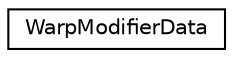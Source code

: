 digraph G
{
  edge [fontname="Helvetica",fontsize="10",labelfontname="Helvetica",labelfontsize="10"];
  node [fontname="Helvetica",fontsize="10",shape=record];
  rankdir=LR;
  Node1 [label="WarpModifierData",height=0.2,width=0.4,color="black", fillcolor="white", style="filled",URL="$d6/d24/structWarpModifierData.html"];
}
